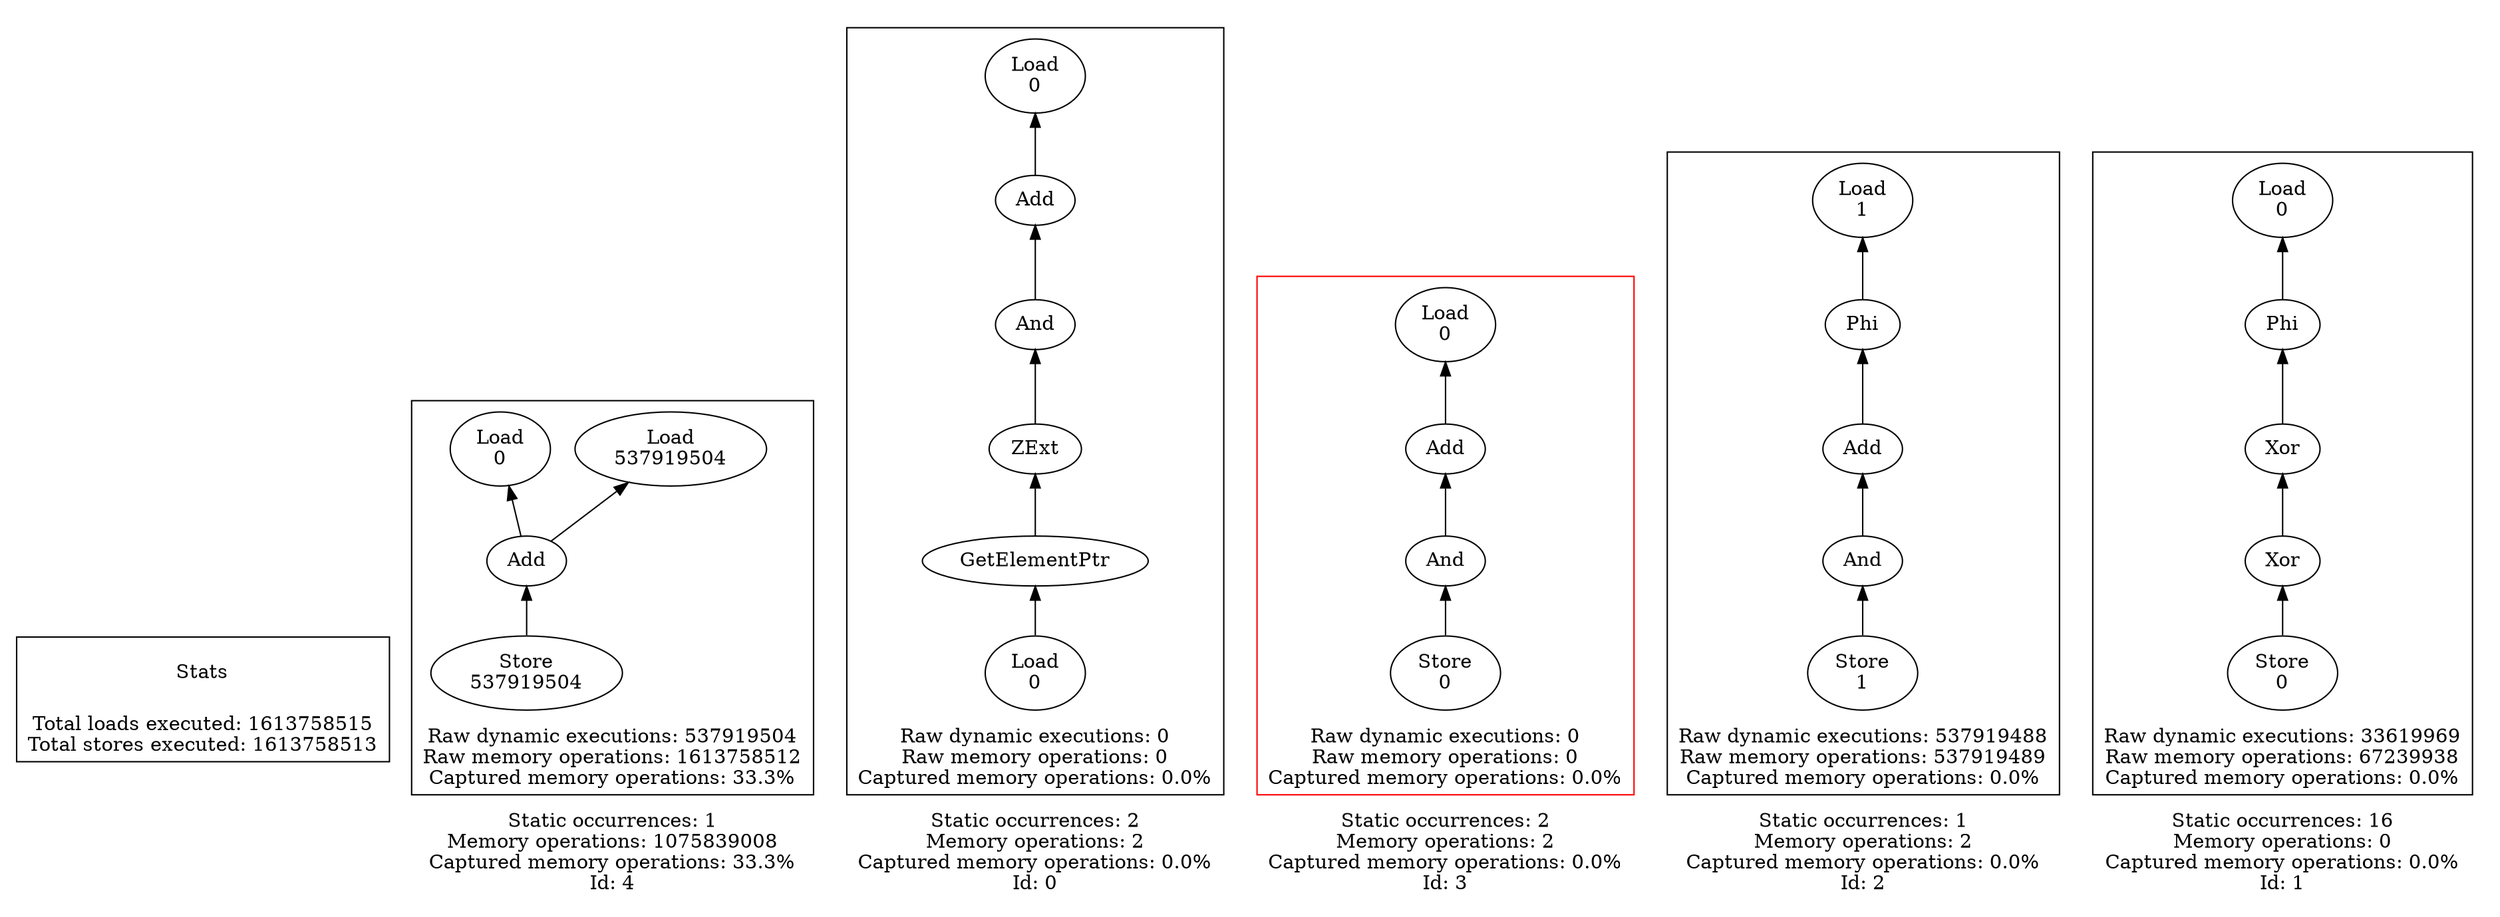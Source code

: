 strict digraph {
rankdir=BT
subgraph {
Stats [shape=plaintext]
cluster=true
label="Total loads executed: 1613758515\nTotal stores executed: 1613758513"
}
subgraph {
subgraph {
"4_0_173" [label="Add"]
"4_0_170" [label="Load\n0"]
"4_0_173" -> "4_0_170"
"4_0_172" [label="Load\n537919504"]
"4_0_173" -> "4_0_172"
{
rank=min
"4_0_175" [label="Store\n537919504"]
}
"4_0_175" -> "4_0_173"
cluster=true
label="Raw dynamic executions: 537919504\nRaw memory operations: 1613758512\nCaptured memory operations: 33.3%"
}
cluster=true
penwidth=0
label="Static occurrences: 1\nMemory operations: 1075839008\nCaptured memory operations: 33.3%\nId: 4"
}
subgraph {
subgraph {
"0_0_187" [label="And"]
"0_0_186" [label="Add"]
"0_0_187" -> "0_0_186"
"0_0_190" [label="GetElementPtr"]
"0_0_189" [label="ZExt"]
"0_0_190" -> "0_0_189"
{
rank=min
"0_0_191" [label="Load\n0"]
}
"0_0_191" -> "0_0_190"
"0_0_189" -> "0_0_187"
"0_0_181" [label="Load\n0"]
"0_0_186" -> "0_0_181"
cluster=true
label="Raw dynamic executions: 0\nRaw memory operations: 0\nCaptured memory operations: 0.0%"
}
cluster=true
penwidth=0
label="Static occurrences: 2\nMemory operations: 2\nCaptured memory operations: 0.0%\nId: 0"
}
subgraph {
subgraph {
"3_0_187" [label="And"]
"3_0_186" [label="Add"]
"3_0_187" -> "3_0_186"
{
rank=min
"3_0_188" [label="Store\n0"]
}
"3_0_188" -> "3_0_187"
"3_0_181" [label="Load\n0"]
"3_0_186" -> "3_0_181"
cluster=true
label="Raw dynamic executions: 0\nRaw memory operations: 0\nCaptured memory operations: 0.0%"
color=red
}
cluster=true
penwidth=0
label="Static occurrences: 2\nMemory operations: 2\nCaptured memory operations: 0.0%\nId: 3"
}
subgraph {
subgraph {
"2_0_208" [label="Phi"]
"2_0_194" [label="Load\n1"]
"2_0_208" -> "2_0_194"
"2_0_213" [label="Add"]
"2_0_213" -> "2_0_208"
"2_0_214" [label="And"]
"2_0_214" -> "2_0_213"
{
rank=min
"2_0_215" [label="Store\n1"]
}
"2_0_215" -> "2_0_214"
cluster=true
label="Raw dynamic executions: 537919488\nRaw memory operations: 537919489\nCaptured memory operations: 0.0%"
}
cluster=true
penwidth=0
label="Static occurrences: 1\nMemory operations: 2\nCaptured memory operations: 0.0%\nId: 2"
}
subgraph {
subgraph {
"1_0_128" [label="Xor"]
"1_0_80" [label="Xor"]
"1_0_128" -> "1_0_80"
{
rank=min
"1_0_35" [label="Store\n0"]
}
"1_0_35" -> "1_0_128"
"1_0_53" [label="Phi"]
"1_0_18" [label="Load\n0"]
"1_0_53" -> "1_0_18"
"1_0_80" -> "1_0_53"
cluster=true
label="Raw dynamic executions: 33619969\nRaw memory operations: 67239938\nCaptured memory operations: 0.0%"
}
cluster=true
penwidth=0
label="Static occurrences: 16\nMemory operations: 0\nCaptured memory operations: 0.0%\nId: 1"
}
}
